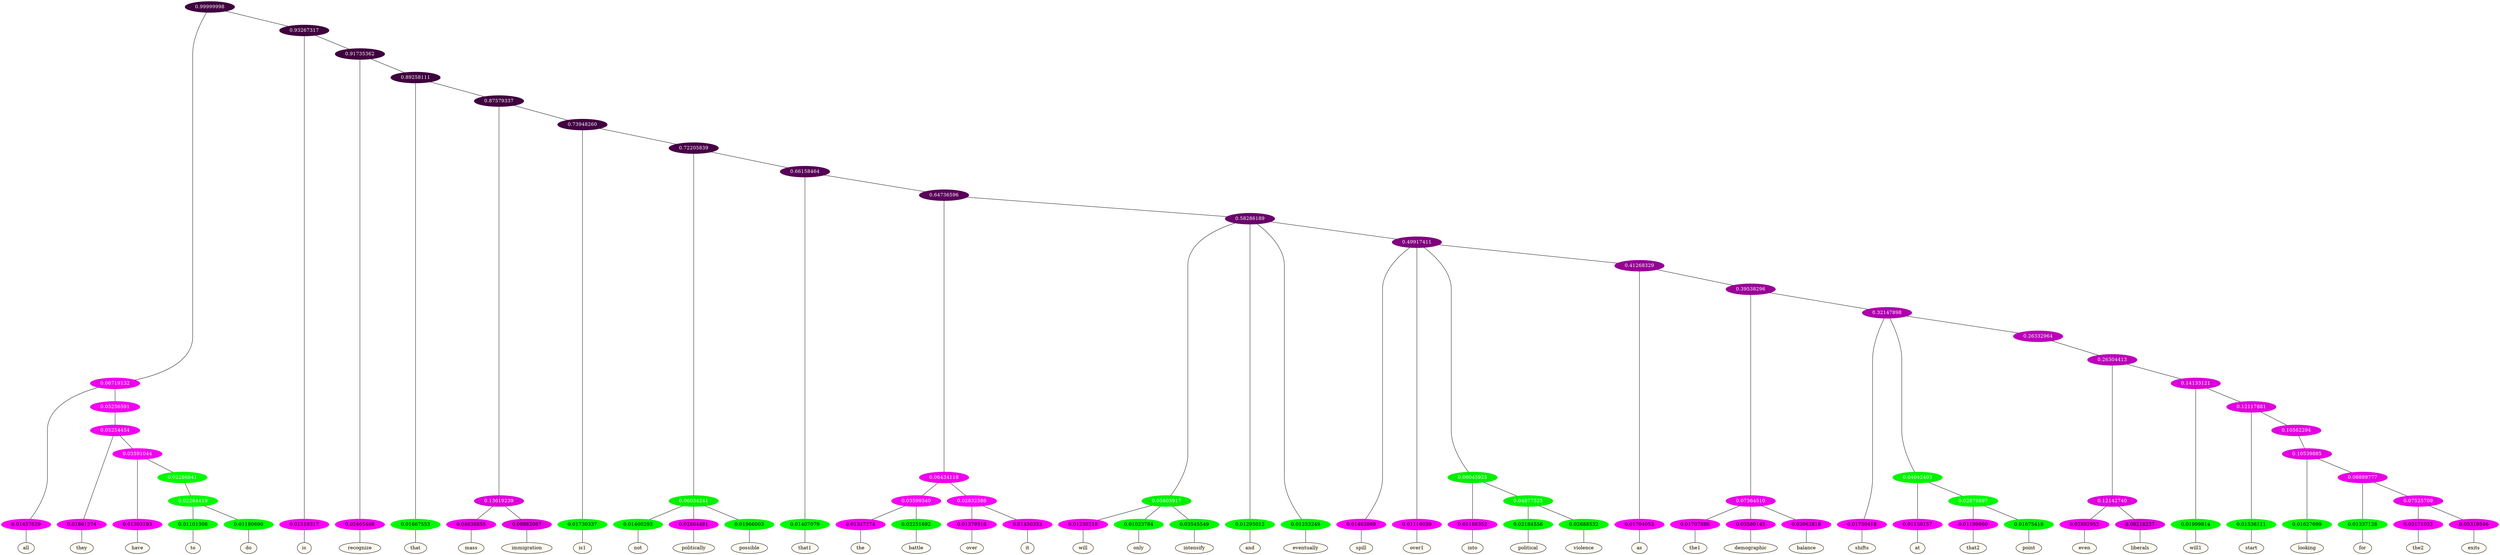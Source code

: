 graph {
	node [format=png height=0.15 nodesep=0.001 ordering=out overlap=prism overlap_scaling=0.01 ranksep=0.001 ratio=0.2 style=filled width=0.15]
	{
		rank=same
		a_w_3 [label=all color=black fillcolor=floralwhite style="filled,solid"]
		a_w_10 [label=they color=black fillcolor=floralwhite style="filled,solid"]
		a_w_14 [label=have color=black fillcolor=floralwhite style="filled,solid"]
		a_w_23 [label=to color=black fillcolor=floralwhite style="filled,solid"]
		a_w_24 [label=do color=black fillcolor=floralwhite style="filled,solid"]
		a_w_5 [label=is color=black fillcolor=floralwhite style="filled,solid"]
		a_w_8 [label=recognize color=black fillcolor=floralwhite style="filled,solid"]
		a_w_12 [label=that color=black fillcolor=floralwhite style="filled,solid"]
		a_w_19 [label=mass color=black fillcolor=floralwhite style="filled,solid"]
		a_w_20 [label=immigration color=black fillcolor=floralwhite style="filled,solid"]
		a_w_21 [label=is1 color=black fillcolor=floralwhite style="filled,solid"]
		a_w_27 [label=not color=black fillcolor=floralwhite style="filled,solid"]
		a_w_28 [label=politically color=black fillcolor=floralwhite style="filled,solid"]
		a_w_29 [label=possible color=black fillcolor=floralwhite style="filled,solid"]
		a_w_30 [label=that1 color=black fillcolor=floralwhite style="filled,solid"]
		a_w_40 [label=the color=black fillcolor=floralwhite style="filled,solid"]
		a_w_41 [label=battle color=black fillcolor=floralwhite style="filled,solid"]
		a_w_42 [label=over color=black fillcolor=floralwhite style="filled,solid"]
		a_w_43 [label=it color=black fillcolor=floralwhite style="filled,solid"]
		a_w_44 [label=will color=black fillcolor=floralwhite style="filled,solid"]
		a_w_45 [label=only color=black fillcolor=floralwhite style="filled,solid"]
		a_w_46 [label=intensify color=black fillcolor=floralwhite style="filled,solid"]
		a_w_37 [label=and color=black fillcolor=floralwhite style="filled,solid"]
		a_w_38 [label=eventually color=black fillcolor=floralwhite style="filled,solid"]
		a_w_47 [label=spill color=black fillcolor=floralwhite style="filled,solid"]
		a_w_48 [label=over1 color=black fillcolor=floralwhite style="filled,solid"]
		a_w_51 [label=into color=black fillcolor=floralwhite style="filled,solid"]
		a_w_55 [label=political color=black fillcolor=floralwhite style="filled,solid"]
		a_w_56 [label=violence color=black fillcolor=floralwhite style="filled,solid"]
		a_w_53 [label=as color=black fillcolor=floralwhite style="filled,solid"]
		a_w_59 [label=the1 color=black fillcolor=floralwhite style="filled,solid"]
		a_w_60 [label=demographic color=black fillcolor=floralwhite style="filled,solid"]
		a_w_61 [label=balance color=black fillcolor=floralwhite style="filled,solid"]
		a_w_62 [label=shifts color=black fillcolor=floralwhite style="filled,solid"]
		a_w_65 [label=at color=black fillcolor=floralwhite style="filled,solid"]
		a_w_68 [label=that2 color=black fillcolor=floralwhite style="filled,solid"]
		a_w_69 [label=point color=black fillcolor=floralwhite style="filled,solid"]
		a_w_72 [label=even color=black fillcolor=floralwhite style="filled,solid"]
		a_w_73 [label=liberals color=black fillcolor=floralwhite style="filled,solid"]
		a_w_74 [label=will1 color=black fillcolor=floralwhite style="filled,solid"]
		a_w_76 [label=start color=black fillcolor=floralwhite style="filled,solid"]
		a_w_79 [label=looking color=black fillcolor=floralwhite style="filled,solid"]
		a_w_81 [label=for color=black fillcolor=floralwhite style="filled,solid"]
		a_w_83 [label=the2 color=black fillcolor=floralwhite style="filled,solid"]
		a_w_84 [label=exits color=black fillcolor=floralwhite style="filled,solid"]
	}
	a_n_3 -- a_w_3
	a_n_10 -- a_w_10
	a_n_14 -- a_w_14
	a_n_23 -- a_w_23
	a_n_24 -- a_w_24
	a_n_5 -- a_w_5
	a_n_8 -- a_w_8
	a_n_12 -- a_w_12
	a_n_19 -- a_w_19
	a_n_20 -- a_w_20
	a_n_21 -- a_w_21
	a_n_27 -- a_w_27
	a_n_28 -- a_w_28
	a_n_29 -- a_w_29
	a_n_30 -- a_w_30
	a_n_40 -- a_w_40
	a_n_41 -- a_w_41
	a_n_42 -- a_w_42
	a_n_43 -- a_w_43
	a_n_44 -- a_w_44
	a_n_45 -- a_w_45
	a_n_46 -- a_w_46
	a_n_37 -- a_w_37
	a_n_38 -- a_w_38
	a_n_47 -- a_w_47
	a_n_48 -- a_w_48
	a_n_51 -- a_w_51
	a_n_55 -- a_w_55
	a_n_56 -- a_w_56
	a_n_53 -- a_w_53
	a_n_59 -- a_w_59
	a_n_60 -- a_w_60
	a_n_61 -- a_w_61
	a_n_62 -- a_w_62
	a_n_65 -- a_w_65
	a_n_68 -- a_w_68
	a_n_69 -- a_w_69
	a_n_72 -- a_w_72
	a_n_73 -- a_w_73
	a_n_74 -- a_w_74
	a_n_76 -- a_w_76
	a_n_79 -- a_w_79
	a_n_81 -- a_w_81
	a_n_83 -- a_w_83
	a_n_84 -- a_w_84
	{
		rank=same
		a_n_3 [label=0.01457629 color="0.835 1.000 0.985" fontcolor=black]
		a_n_10 [label=0.01661274 color="0.835 1.000 0.983" fontcolor=black]
		a_n_14 [label=0.01303193 color="0.835 1.000 0.987" fontcolor=black]
		a_n_23 [label=0.01101306 color="0.334 1.000 0.989" fontcolor=black]
		a_n_24 [label=0.01180690 color="0.334 1.000 0.988" fontcolor=black]
		a_n_5 [label=0.01519317 color="0.835 1.000 0.985" fontcolor=black]
		a_n_8 [label=0.02465408 color="0.835 1.000 0.975" fontcolor=black]
		a_n_12 [label=0.01667553 color="0.334 1.000 0.983" fontcolor=black]
		a_n_19 [label=0.04636855 color="0.835 1.000 0.954" fontcolor=black]
		a_n_20 [label=0.08982087 color="0.835 1.000 0.910" fontcolor=black]
		a_n_21 [label=0.01730337 color="0.334 1.000 0.983" fontcolor=black]
		a_n_27 [label=0.01400293 color="0.334 1.000 0.986" fontcolor=black]
		a_n_28 [label=0.02664481 color="0.835 1.000 0.973" fontcolor=black]
		a_n_29 [label=0.01966003 color="0.334 1.000 0.980" fontcolor=black]
		a_n_30 [label=0.01407079 color="0.334 1.000 0.986" fontcolor=black]
		a_n_40 [label=0.01347274 color="0.835 1.000 0.987" fontcolor=black]
		a_n_41 [label=0.02251692 color="0.334 1.000 0.977" fontcolor=black]
		a_n_42 [label=0.01379518 color="0.835 1.000 0.986" fontcolor=black]
		a_n_43 [label=0.01450353 color="0.835 1.000 0.985" fontcolor=black]
		a_n_44 [label=0.01230218 color="0.835 1.000 0.988" fontcolor=black]
		a_n_45 [label=0.01023784 color="0.334 1.000 0.990" fontcolor=black]
		a_n_46 [label=0.03545549 color="0.334 1.000 0.965" fontcolor=black]
		a_n_37 [label=0.01295012 color="0.334 1.000 0.987" fontcolor=black]
		a_n_38 [label=0.01253249 color="0.334 1.000 0.987" fontcolor=black]
		a_n_47 [label=0.01463869 color="0.835 1.000 0.985" fontcolor=black]
		a_n_48 [label=0.01116039 color="0.835 1.000 0.989" fontcolor=black]
		a_n_51 [label=0.01166352 color="0.835 1.000 0.988" fontcolor=black]
		a_n_55 [label=0.02184556 color="0.334 1.000 0.978" fontcolor=black]
		a_n_56 [label=0.02688532 color="0.334 1.000 0.973" fontcolor=black]
		a_n_53 [label=0.01704053 color="0.835 1.000 0.983" fontcolor=black]
		a_n_59 [label=0.01707886 color="0.835 1.000 0.983" fontcolor=black]
		a_n_60 [label=0.03580145 color="0.835 1.000 0.964" fontcolor=black]
		a_n_61 [label=0.02062818 color="0.835 1.000 0.979" fontcolor=black]
		a_n_62 [label=0.01750418 color="0.835 1.000 0.982" fontcolor=black]
		a_n_65 [label=0.01159157 color="0.835 1.000 0.988" fontcolor=black]
		a_n_68 [label=0.01199960 color="0.835 1.000 0.988" fontcolor=black]
		a_n_69 [label=0.01675418 color="0.334 1.000 0.983" fontcolor=black]
		a_n_72 [label=0.02892952 color="0.835 1.000 0.971" fontcolor=black]
		a_n_73 [label=0.09218227 color="0.835 1.000 0.908" fontcolor=black]
		a_n_74 [label=0.01999814 color="0.334 1.000 0.980" fontcolor=black]
		a_n_76 [label=0.01536111 color="0.334 1.000 0.985" fontcolor=black]
		a_n_79 [label=0.01627699 color="0.334 1.000 0.984" fontcolor=black]
		a_n_81 [label=0.01337128 color="0.334 1.000 0.987" fontcolor=black]
		a_n_83 [label=0.02171022 color="0.835 1.000 0.978" fontcolor=black]
		a_n_84 [label=0.05319546 color="0.835 1.000 0.947" fontcolor=black]
	}
	a_n_0 [label=0.99999998 color="0.835 1.000 0.250" fontcolor=grey99]
	a_n_1 [label=0.06719132 color="0.835 1.000 0.933" fontcolor=grey99]
	a_n_0 -- a_n_1
	a_n_2 [label=0.93267317 color="0.835 1.000 0.250" fontcolor=grey99]
	a_n_0 -- a_n_2
	a_n_1 -- a_n_3
	a_n_4 [label=0.05256591 color="0.835 1.000 0.947" fontcolor=grey99]
	a_n_1 -- a_n_4
	a_n_2 -- a_n_5
	a_n_6 [label=0.91735362 color="0.835 1.000 0.250" fontcolor=grey99]
	a_n_2 -- a_n_6
	a_n_7 [label=0.05254454 color="0.835 1.000 0.947" fontcolor=grey99]
	a_n_4 -- a_n_7
	a_n_6 -- a_n_8
	a_n_9 [label=0.89258111 color="0.835 1.000 0.250" fontcolor=grey99]
	a_n_6 -- a_n_9
	a_n_7 -- a_n_10
	a_n_11 [label=0.03591044 color="0.835 1.000 0.964" fontcolor=grey99]
	a_n_7 -- a_n_11
	a_n_9 -- a_n_12
	a_n_13 [label=0.87579337 color="0.835 1.000 0.250" fontcolor=grey99]
	a_n_9 -- a_n_13
	a_n_11 -- a_n_14
	a_n_15 [label=0.02286841 color="0.334 1.000 0.977" fontcolor=grey99]
	a_n_11 -- a_n_15
	a_n_16 [label=0.13619239 color="0.835 1.000 0.864" fontcolor=grey99]
	a_n_13 -- a_n_16
	a_n_17 [label=0.73948260 color="0.835 1.000 0.261" fontcolor=grey99]
	a_n_13 -- a_n_17
	a_n_18 [label=0.02284419 color="0.334 1.000 0.977" fontcolor=grey99]
	a_n_15 -- a_n_18
	a_n_16 -- a_n_19
	a_n_16 -- a_n_20
	a_n_17 -- a_n_21
	a_n_22 [label=0.72205839 color="0.835 1.000 0.278" fontcolor=grey99]
	a_n_17 -- a_n_22
	a_n_18 -- a_n_23
	a_n_18 -- a_n_24
	a_n_25 [label=0.06034241 color="0.334 1.000 0.940" fontcolor=grey99]
	a_n_22 -- a_n_25
	a_n_26 [label=0.66158464 color="0.835 1.000 0.338" fontcolor=grey99]
	a_n_22 -- a_n_26
	a_n_25 -- a_n_27
	a_n_25 -- a_n_28
	a_n_25 -- a_n_29
	a_n_26 -- a_n_30
	a_n_31 [label=0.64736596 color="0.835 1.000 0.353" fontcolor=grey99]
	a_n_26 -- a_n_31
	a_n_32 [label=0.06434118 color="0.835 1.000 0.936" fontcolor=grey99]
	a_n_31 -- a_n_32
	a_n_33 [label=0.58286189 color="0.835 1.000 0.417" fontcolor=grey99]
	a_n_31 -- a_n_33
	a_n_34 [label=0.03599340 color="0.835 1.000 0.964" fontcolor=grey99]
	a_n_32 -- a_n_34
	a_n_35 [label=0.02832588 color="0.835 1.000 0.972" fontcolor=grey99]
	a_n_32 -- a_n_35
	a_n_36 [label=0.05803917 color="0.334 1.000 0.942" fontcolor=grey99]
	a_n_33 -- a_n_36
	a_n_33 -- a_n_37
	a_n_33 -- a_n_38
	a_n_39 [label=0.49917411 color="0.835 1.000 0.501" fontcolor=grey99]
	a_n_33 -- a_n_39
	a_n_34 -- a_n_40
	a_n_34 -- a_n_41
	a_n_35 -- a_n_42
	a_n_35 -- a_n_43
	a_n_36 -- a_n_44
	a_n_36 -- a_n_45
	a_n_36 -- a_n_46
	a_n_39 -- a_n_47
	a_n_39 -- a_n_48
	a_n_49 [label=0.06045925 color="0.334 1.000 0.940" fontcolor=grey99]
	a_n_39 -- a_n_49
	a_n_50 [label=0.41268329 color="0.835 1.000 0.587" fontcolor=grey99]
	a_n_39 -- a_n_50
	a_n_49 -- a_n_51
	a_n_52 [label=0.04877525 color="0.334 1.000 0.951" fontcolor=grey99]
	a_n_49 -- a_n_52
	a_n_50 -- a_n_53
	a_n_54 [label=0.39538296 color="0.835 1.000 0.605" fontcolor=grey99]
	a_n_50 -- a_n_54
	a_n_52 -- a_n_55
	a_n_52 -- a_n_56
	a_n_57 [label=0.07364510 color="0.835 1.000 0.926" fontcolor=grey99]
	a_n_54 -- a_n_57
	a_n_58 [label=0.32147898 color="0.835 1.000 0.679" fontcolor=grey99]
	a_n_54 -- a_n_58
	a_n_57 -- a_n_59
	a_n_57 -- a_n_60
	a_n_57 -- a_n_61
	a_n_58 -- a_n_62
	a_n_63 [label=0.04042403 color="0.334 1.000 0.960" fontcolor=grey99]
	a_n_58 -- a_n_63
	a_n_64 [label=0.26332964 color="0.835 1.000 0.737" fontcolor=grey99]
	a_n_58 -- a_n_64
	a_n_63 -- a_n_65
	a_n_66 [label=0.02879897 color="0.334 1.000 0.971" fontcolor=grey99]
	a_n_63 -- a_n_66
	a_n_67 [label=0.26304413 color="0.835 1.000 0.737" fontcolor=grey99]
	a_n_64 -- a_n_67
	a_n_66 -- a_n_68
	a_n_66 -- a_n_69
	a_n_70 [label=0.12142740 color="0.835 1.000 0.879" fontcolor=grey99]
	a_n_67 -- a_n_70
	a_n_71 [label=0.14133121 color="0.835 1.000 0.859" fontcolor=grey99]
	a_n_67 -- a_n_71
	a_n_70 -- a_n_72
	a_n_70 -- a_n_73
	a_n_71 -- a_n_74
	a_n_75 [label=0.12117881 color="0.835 1.000 0.879" fontcolor=grey99]
	a_n_71 -- a_n_75
	a_n_75 -- a_n_76
	a_n_77 [label=0.10562294 color="0.835 1.000 0.894" fontcolor=grey99]
	a_n_75 -- a_n_77
	a_n_78 [label=0.10539885 color="0.835 1.000 0.895" fontcolor=grey99]
	a_n_77 -- a_n_78
	a_n_78 -- a_n_79
	a_n_80 [label=0.08889777 color="0.835 1.000 0.911" fontcolor=grey99]
	a_n_78 -- a_n_80
	a_n_80 -- a_n_81
	a_n_82 [label=0.07525709 color="0.835 1.000 0.925" fontcolor=grey99]
	a_n_80 -- a_n_82
	a_n_82 -- a_n_83
	a_n_82 -- a_n_84
}
